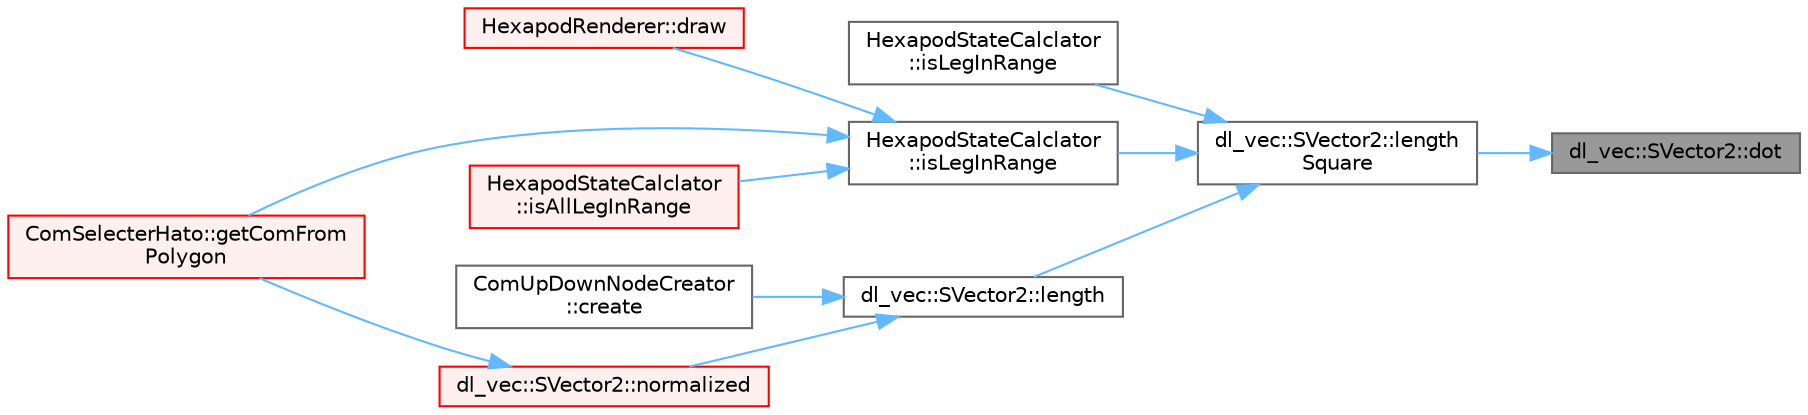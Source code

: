 digraph "dl_vec::SVector2::dot"
{
 // LATEX_PDF_SIZE
  bgcolor="transparent";
  edge [fontname=Helvetica,fontsize=10,labelfontname=Helvetica,labelfontsize=10];
  node [fontname=Helvetica,fontsize=10,shape=box,height=0.2,width=0.4];
  rankdir="RL";
  Node1 [id="Node000001",label="dl_vec::SVector2::dot",height=0.2,width=0.4,color="gray40", fillcolor="grey60", style="filled", fontcolor="black",tooltip="このベクトルとotherの内積を返す"];
  Node1 -> Node2 [id="edge1_Node000001_Node000002",dir="back",color="steelblue1",style="solid",tooltip=" "];
  Node2 [id="Node000002",label="dl_vec::SVector2::length\lSquare",height=0.2,width=0.4,color="grey40", fillcolor="white", style="filled",URL="$structdl__vec_1_1_s_vector2.html#a0ae9aed0d5f24a33178262e127c628e8",tooltip="このベクトルの長さの2乗を返す"];
  Node2 -> Node3 [id="edge2_Node000002_Node000003",dir="back",color="steelblue1",style="solid",tooltip=" "];
  Node3 [id="Node000003",label="HexapodStateCalclator\l::isLegInRange",height=0.2,width=0.4,color="grey40", fillcolor="white", style="filled",URL="$class_hexapod_state_calclator.html#aabfb69720fd7a4e9b18d17c5b1544a11",tooltip="脚が可動範囲内かチェックする．速度重視のため，ざっくりとした計算を行う．"];
  Node2 -> Node4 [id="edge3_Node000002_Node000004",dir="back",color="steelblue1",style="solid",tooltip=" "];
  Node4 [id="Node000004",label="HexapodStateCalclator\l::isLegInRange",height=0.2,width=0.4,color="grey40", fillcolor="white", style="filled",URL="$class_hexapod_state_calclator.html#a44b81247eee6784742703a394716739d",tooltip="脚が可動範囲内かチェックする．速度重視のため，ざっくりとした計算を行う．"];
  Node4 -> Node5 [id="edge4_Node000004_Node000005",dir="back",color="steelblue1",style="solid",tooltip=" "];
  Node5 [id="Node000005",label="HexapodRenderer::draw",height=0.2,width=0.4,color="red", fillcolor="#FFF0F0", style="filled",URL="$class_hexapod_renderer.html#ada03952583267029a71d57500ec11b70",tooltip="ロボットを3D空間に描画する．"];
  Node4 -> Node9 [id="edge5_Node000004_Node000009",dir="back",color="steelblue1",style="solid",tooltip=" "];
  Node9 [id="Node000009",label="ComSelecterHato::getComFrom\lPolygon",height=0.2,width=0.4,color="red", fillcolor="#FFF0F0", style="filled",URL="$class_com_selecter_hato.html#a5d197b3f6d2759a435d357e67e700d2e",tooltip="重心を求める"];
  Node4 -> Node11 [id="edge6_Node000004_Node000011",dir="back",color="steelblue1",style="solid",tooltip=" "];
  Node11 [id="Node000011",label="HexapodStateCalclator\l::isAllLegInRange",height=0.2,width=0.4,color="red", fillcolor="#FFF0F0", style="filled",URL="$class_hexapod_state_calclator.html#af82fbd4d79a2f6e2204a79878ca84dc9",tooltip="全ての接地脚が可動範囲内かチェックする．速度重視のため，ざっくりとした計算を行う．"];
  Node2 -> Node14 [id="edge7_Node000002_Node000014",dir="back",color="steelblue1",style="solid",tooltip=" "];
  Node14 [id="Node000014",label="dl_vec::SVector2::length",height=0.2,width=0.4,color="grey40", fillcolor="white", style="filled",URL="$structdl__vec_1_1_s_vector2.html#ab72c9ccc774276e2c24dee7a7174a867",tooltip="このベクトルの長さを返す"];
  Node14 -> Node15 [id="edge8_Node000014_Node000015",dir="back",color="steelblue1",style="solid",tooltip=" "];
  Node15 [id="Node000015",label="ComUpDownNodeCreator\l::create",height=0.2,width=0.4,color="grey40", fillcolor="white", style="filled",URL="$class_com_up_down_node_creator.html#a05c5f59670bb04307602e98889262fa9",tooltip="重心を平行移動したノードを生成する"];
  Node14 -> Node16 [id="edge9_Node000014_Node000016",dir="back",color="steelblue1",style="solid",tooltip=" "];
  Node16 [id="Node000016",label="dl_vec::SVector2::normalized",height=0.2,width=0.4,color="red", fillcolor="#FFF0F0", style="filled",URL="$structdl__vec_1_1_s_vector2.html#af7c76f35399bde9f63c1dfc19b6da657",tooltip="このベクトルを正規化したベクトルを返す"];
  Node16 -> Node9 [id="edge10_Node000016_Node000009",dir="back",color="steelblue1",style="solid",tooltip=" "];
}
